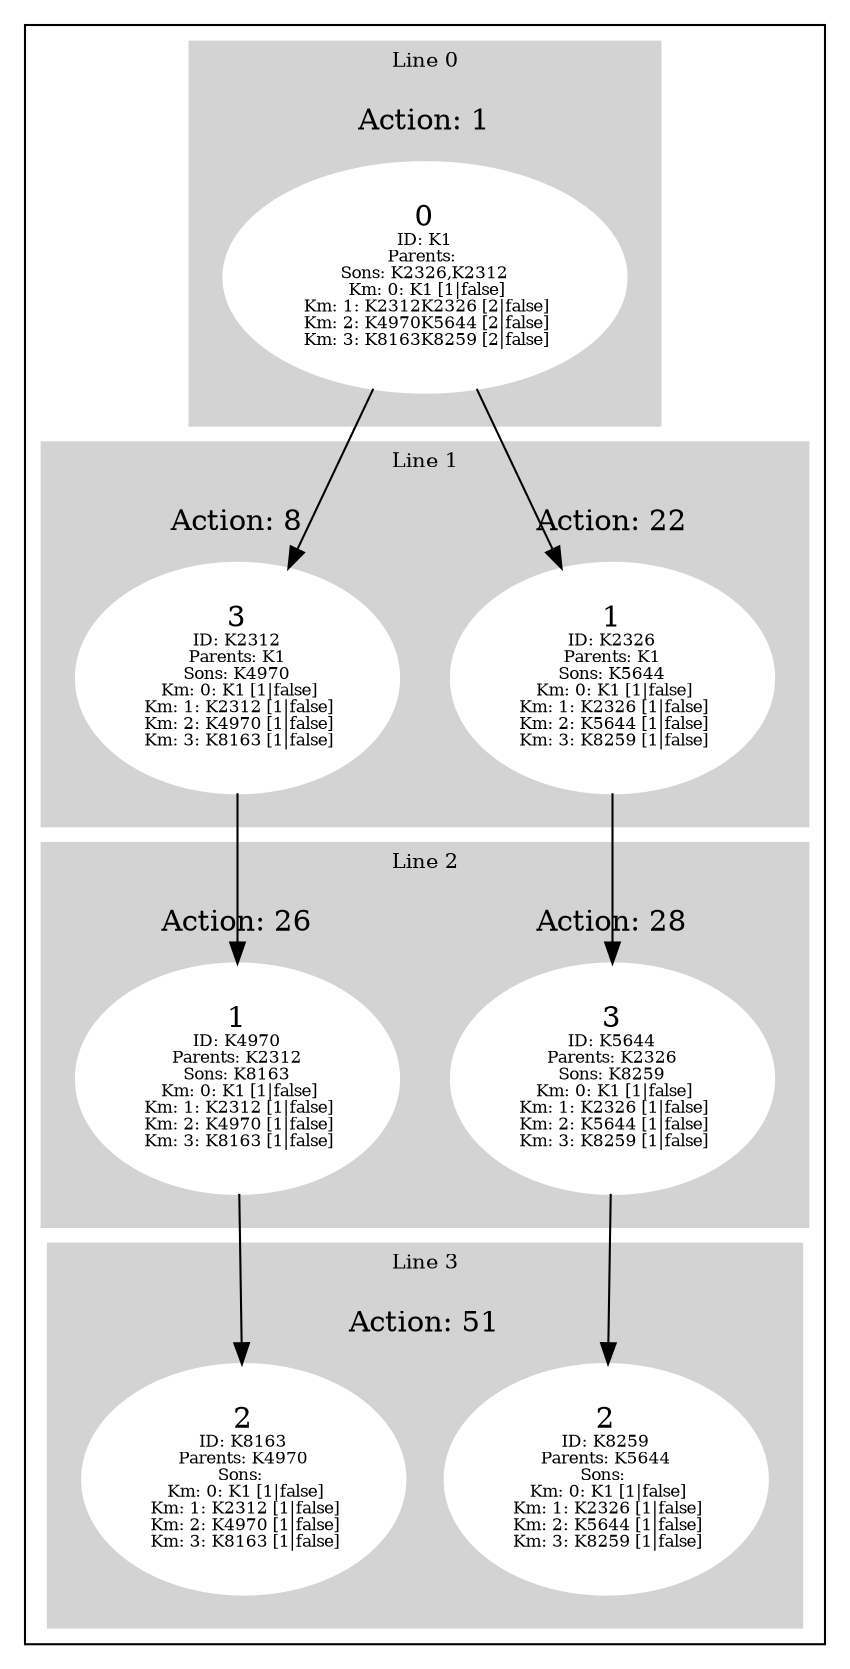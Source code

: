 digraph G {
subgraph cluster_info {
        subgraph cluster_0 {
        style=filled;
        color=lightgrey;
        node [style=filled,color=white];
        subgraph cluster_act_1 {
label = "Action: 1"step_K1 [label=<0<BR /><FONT POINT-SIZE="8">ID: K1</FONT><BR /><FONT POINT-SIZE="8">Parents: </FONT><BR /><FONT POINT-SIZE="8">Sons: K2326,K2312</FONT><BR /><FONT POINT-SIZE="8"> Km: 0: K1 [1|false]</FONT><BR /><FONT POINT-SIZE="8"> Km: 1: K2312K2326 [2|false]</FONT><BR /><FONT POINT-SIZE="8"> Km: 2: K4970K5644 [2|false]</FONT><BR /><FONT POINT-SIZE="8"> Km: 3: K8163K8259 [2|false]</FONT>>]
}

        fontsize="10"
        label = "Line 0";
        }

        subgraph cluster_2 {
        style=filled;
        color=lightgrey;
        node [style=filled,color=white];
        subgraph cluster_act_28 {
label = "Action: 28"step_K5644 [label=<3<BR /><FONT POINT-SIZE="8">ID: K5644</FONT><BR /><FONT POINT-SIZE="8">Parents: K2326</FONT><BR /><FONT POINT-SIZE="8">Sons: K8259</FONT><BR /><FONT POINT-SIZE="8"> Km: 0: K1 [1|false]</FONT><BR /><FONT POINT-SIZE="8"> Km: 1: K2326 [1|false]</FONT><BR /><FONT POINT-SIZE="8"> Km: 2: K5644 [1|false]</FONT><BR /><FONT POINT-SIZE="8"> Km: 3: K8259 [1|false]</FONT>>]
}
subgraph cluster_act_26 {
label = "Action: 26"step_K4970 [label=<1<BR /><FONT POINT-SIZE="8">ID: K4970</FONT><BR /><FONT POINT-SIZE="8">Parents: K2312</FONT><BR /><FONT POINT-SIZE="8">Sons: K8163</FONT><BR /><FONT POINT-SIZE="8"> Km: 0: K1 [1|false]</FONT><BR /><FONT POINT-SIZE="8"> Km: 1: K2312 [1|false]</FONT><BR /><FONT POINT-SIZE="8"> Km: 2: K4970 [1|false]</FONT><BR /><FONT POINT-SIZE="8"> Km: 3: K8163 [1|false]</FONT>>]
}

        fontsize="10"
        label = "Line 2";
        }

        subgraph cluster_3 {
        style=filled;
        color=lightgrey;
        node [style=filled,color=white];
        subgraph cluster_act_51 {
label = "Action: 51"step_K8259 [label=<2<BR /><FONT POINT-SIZE="8">ID: K8259</FONT><BR /><FONT POINT-SIZE="8">Parents: K5644</FONT><BR /><FONT POINT-SIZE="8">Sons: </FONT><BR /><FONT POINT-SIZE="8"> Km: 0: K1 [1|false]</FONT><BR /><FONT POINT-SIZE="8"> Km: 1: K2326 [1|false]</FONT><BR /><FONT POINT-SIZE="8"> Km: 2: K5644 [1|false]</FONT><BR /><FONT POINT-SIZE="8"> Km: 3: K8259 [1|false]</FONT>>]
step_K8163 [label=<2<BR /><FONT POINT-SIZE="8">ID: K8163</FONT><BR /><FONT POINT-SIZE="8">Parents: K4970</FONT><BR /><FONT POINT-SIZE="8">Sons: </FONT><BR /><FONT POINT-SIZE="8"> Km: 0: K1 [1|false]</FONT><BR /><FONT POINT-SIZE="8"> Km: 1: K2312 [1|false]</FONT><BR /><FONT POINT-SIZE="8"> Km: 2: K4970 [1|false]</FONT><BR /><FONT POINT-SIZE="8"> Km: 3: K8163 [1|false]</FONT>>]
}
subgraph cluster_act_51 {
label = "Action: 51"step_K8259 [label=<2<BR /><FONT POINT-SIZE="8">ID: K8259</FONT><BR /><FONT POINT-SIZE="8">Parents: K5644</FONT><BR /><FONT POINT-SIZE="8">Sons: </FONT><BR /><FONT POINT-SIZE="8"> Km: 0: K1 [1|false]</FONT><BR /><FONT POINT-SIZE="8"> Km: 1: K2326 [1|false]</FONT><BR /><FONT POINT-SIZE="8"> Km: 2: K5644 [1|false]</FONT><BR /><FONT POINT-SIZE="8"> Km: 3: K8259 [1|false]</FONT>>]
step_K8163 [label=<2<BR /><FONT POINT-SIZE="8">ID: K8163</FONT><BR /><FONT POINT-SIZE="8">Parents: K4970</FONT><BR /><FONT POINT-SIZE="8">Sons: </FONT><BR /><FONT POINT-SIZE="8"> Km: 0: K1 [1|false]</FONT><BR /><FONT POINT-SIZE="8"> Km: 1: K2312 [1|false]</FONT><BR /><FONT POINT-SIZE="8"> Km: 2: K4970 [1|false]</FONT><BR /><FONT POINT-SIZE="8"> Km: 3: K8163 [1|false]</FONT>>]
}

        fontsize="10"
        label = "Line 3";
        }

        subgraph cluster_1 {
        style=filled;
        color=lightgrey;
        node [style=filled,color=white];
        subgraph cluster_act_22 {
label = "Action: 22"step_K2326 [label=<1<BR /><FONT POINT-SIZE="8">ID: K2326</FONT><BR /><FONT POINT-SIZE="8">Parents: K1</FONT><BR /><FONT POINT-SIZE="8">Sons: K5644</FONT><BR /><FONT POINT-SIZE="8"> Km: 0: K1 [1|false]</FONT><BR /><FONT POINT-SIZE="8"> Km: 1: K2326 [1|false]</FONT><BR /><FONT POINT-SIZE="8"> Km: 2: K5644 [1|false]</FONT><BR /><FONT POINT-SIZE="8"> Km: 3: K8259 [1|false]</FONT>>]
}
subgraph cluster_act_8 {
label = "Action: 8"step_K2312 [label=<3<BR /><FONT POINT-SIZE="8">ID: K2312</FONT><BR /><FONT POINT-SIZE="8">Parents: K1</FONT><BR /><FONT POINT-SIZE="8">Sons: K4970</FONT><BR /><FONT POINT-SIZE="8"> Km: 0: K1 [1|false]</FONT><BR /><FONT POINT-SIZE="8"> Km: 1: K2312 [1|false]</FONT><BR /><FONT POINT-SIZE="8"> Km: 2: K4970 [1|false]</FONT><BR /><FONT POINT-SIZE="8"> Km: 3: K8163 [1|false]</FONT>>]
}

        fontsize="10"
        label = "Line 1";
        }
step_K1 -> step_K2326; 
step_K1 -> step_K2312; 
step_K2326 -> step_K5644; 
step_K2312 -> step_K4970; 
step_K5644 -> step_K8259; 
step_K4970 -> step_K8163; 
}}